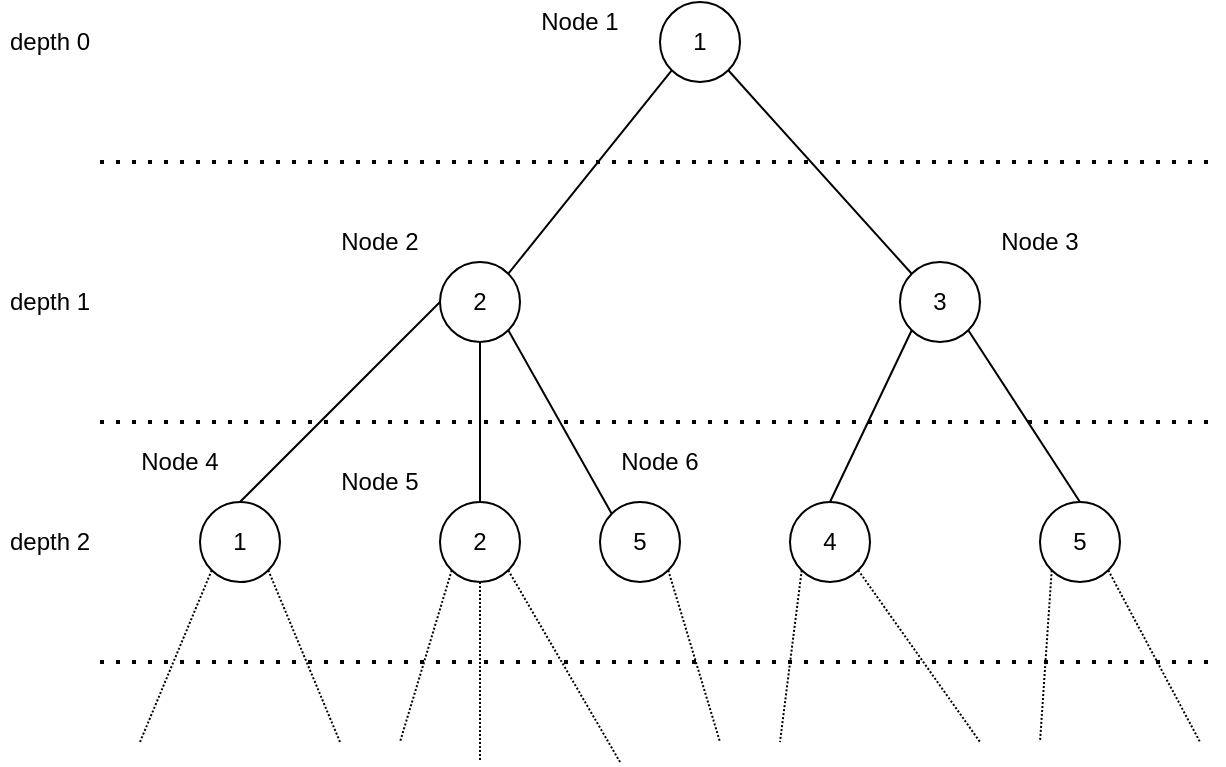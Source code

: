 <mxfile version="14.9.6" type="device"><diagram id="GWQSHCxO6dFDavIpJ-Qx" name="Page-1"><mxGraphModel dx="1038" dy="636" grid="1" gridSize="10" guides="1" tooltips="1" connect="1" arrows="1" fold="1" page="1" pageScale="1" pageWidth="850" pageHeight="1100" math="0" shadow="0"><root><mxCell id="0"/><mxCell id="1" parent="0"/><mxCell id="nOUTF6Rmt-87F8WOWkXG-10" style="rounded=0;orthogonalLoop=1;jettySize=auto;html=1;exitX=1;exitY=1;exitDx=0;exitDy=0;entryX=0;entryY=0;entryDx=0;entryDy=0;endArrow=none;endFill=0;" edge="1" parent="1" source="nOUTF6Rmt-87F8WOWkXG-1" target="nOUTF6Rmt-87F8WOWkXG-4"><mxGeometry relative="1" as="geometry"/></mxCell><mxCell id="nOUTF6Rmt-87F8WOWkXG-1" value="1" style="ellipse;whiteSpace=wrap;html=1;aspect=fixed;" vertex="1" parent="1"><mxGeometry x="360" y="80" width="40" height="40" as="geometry"/></mxCell><mxCell id="nOUTF6Rmt-87F8WOWkXG-13" style="edgeStyle=none;rounded=0;orthogonalLoop=1;jettySize=auto;html=1;exitX=0.5;exitY=1;exitDx=0;exitDy=0;entryX=0.5;entryY=0;entryDx=0;entryDy=0;endArrow=none;endFill=0;" edge="1" parent="1" source="nOUTF6Rmt-87F8WOWkXG-2" target="nOUTF6Rmt-87F8WOWkXG-7"><mxGeometry relative="1" as="geometry"/></mxCell><mxCell id="nOUTF6Rmt-87F8WOWkXG-14" style="edgeStyle=none;rounded=0;orthogonalLoop=1;jettySize=auto;html=1;exitX=0;exitY=0.5;exitDx=0;exitDy=0;entryX=0.5;entryY=0;entryDx=0;entryDy=0;endArrow=none;endFill=0;" edge="1" parent="1" source="nOUTF6Rmt-87F8WOWkXG-2" target="nOUTF6Rmt-87F8WOWkXG-8"><mxGeometry relative="1" as="geometry"/></mxCell><mxCell id="nOUTF6Rmt-87F8WOWkXG-24" style="edgeStyle=none;rounded=0;orthogonalLoop=1;jettySize=auto;html=1;exitX=1;exitY=1;exitDx=0;exitDy=0;entryX=0;entryY=0;entryDx=0;entryDy=0;endArrow=none;endFill=0;" edge="1" parent="1" source="nOUTF6Rmt-87F8WOWkXG-2" target="nOUTF6Rmt-87F8WOWkXG-23"><mxGeometry relative="1" as="geometry"/></mxCell><mxCell id="nOUTF6Rmt-87F8WOWkXG-2" value="2" style="ellipse;whiteSpace=wrap;html=1;aspect=fixed;" vertex="1" parent="1"><mxGeometry x="250" y="210" width="40" height="40" as="geometry"/></mxCell><mxCell id="nOUTF6Rmt-87F8WOWkXG-11" style="edgeStyle=none;rounded=0;orthogonalLoop=1;jettySize=auto;html=1;exitX=1;exitY=1;exitDx=0;exitDy=0;entryX=0.5;entryY=0;entryDx=0;entryDy=0;endArrow=none;endFill=0;" edge="1" parent="1" source="nOUTF6Rmt-87F8WOWkXG-4" target="nOUTF6Rmt-87F8WOWkXG-6"><mxGeometry relative="1" as="geometry"/></mxCell><mxCell id="nOUTF6Rmt-87F8WOWkXG-12" style="edgeStyle=none;rounded=0;orthogonalLoop=1;jettySize=auto;html=1;exitX=0;exitY=1;exitDx=0;exitDy=0;entryX=0.5;entryY=0;entryDx=0;entryDy=0;endArrow=none;endFill=0;" edge="1" parent="1" source="nOUTF6Rmt-87F8WOWkXG-4" target="nOUTF6Rmt-87F8WOWkXG-5"><mxGeometry relative="1" as="geometry"/></mxCell><mxCell id="nOUTF6Rmt-87F8WOWkXG-4" value="3" style="ellipse;whiteSpace=wrap;html=1;aspect=fixed;" vertex="1" parent="1"><mxGeometry x="480" y="210" width="40" height="40" as="geometry"/></mxCell><mxCell id="nOUTF6Rmt-87F8WOWkXG-26" style="edgeStyle=none;rounded=0;orthogonalLoop=1;jettySize=auto;html=1;exitX=1;exitY=1;exitDx=0;exitDy=0;dashed=1;dashPattern=1 1;endArrow=none;endFill=0;" edge="1" parent="1" source="nOUTF6Rmt-87F8WOWkXG-5"><mxGeometry relative="1" as="geometry"><mxPoint x="520" y="450" as="targetPoint"/></mxGeometry></mxCell><mxCell id="nOUTF6Rmt-87F8WOWkXG-27" style="edgeStyle=none;rounded=0;orthogonalLoop=1;jettySize=auto;html=1;exitX=0;exitY=1;exitDx=0;exitDy=0;dashed=1;dashPattern=1 1;endArrow=none;endFill=0;" edge="1" parent="1" source="nOUTF6Rmt-87F8WOWkXG-5"><mxGeometry relative="1" as="geometry"><mxPoint x="420" y="450" as="targetPoint"/></mxGeometry></mxCell><mxCell id="nOUTF6Rmt-87F8WOWkXG-5" value="4" style="ellipse;whiteSpace=wrap;html=1;aspect=fixed;" vertex="1" parent="1"><mxGeometry x="425" y="330" width="40" height="40" as="geometry"/></mxCell><mxCell id="nOUTF6Rmt-87F8WOWkXG-28" style="edgeStyle=none;rounded=0;orthogonalLoop=1;jettySize=auto;html=1;exitX=1;exitY=1;exitDx=0;exitDy=0;dashed=1;dashPattern=1 1;endArrow=none;endFill=0;" edge="1" parent="1" source="nOUTF6Rmt-87F8WOWkXG-6"><mxGeometry relative="1" as="geometry"><mxPoint x="630" y="450" as="targetPoint"/></mxGeometry></mxCell><mxCell id="nOUTF6Rmt-87F8WOWkXG-29" style="edgeStyle=none;rounded=0;orthogonalLoop=1;jettySize=auto;html=1;exitX=0;exitY=1;exitDx=0;exitDy=0;dashed=1;dashPattern=1 1;endArrow=none;endFill=0;" edge="1" parent="1" source="nOUTF6Rmt-87F8WOWkXG-6"><mxGeometry relative="1" as="geometry"><mxPoint x="550" y="450" as="targetPoint"/></mxGeometry></mxCell><mxCell id="nOUTF6Rmt-87F8WOWkXG-6" value="5" style="ellipse;whiteSpace=wrap;html=1;aspect=fixed;" vertex="1" parent="1"><mxGeometry x="550" y="330" width="40" height="40" as="geometry"/></mxCell><mxCell id="nOUTF6Rmt-87F8WOWkXG-20" style="edgeStyle=none;rounded=0;orthogonalLoop=1;jettySize=auto;html=1;exitX=0;exitY=1;exitDx=0;exitDy=0;dashed=1;dashPattern=1 1;endArrow=none;endFill=0;" edge="1" parent="1" source="nOUTF6Rmt-87F8WOWkXG-7"><mxGeometry relative="1" as="geometry"><mxPoint x="230" y="450" as="targetPoint"/></mxGeometry></mxCell><mxCell id="nOUTF6Rmt-87F8WOWkXG-21" style="edgeStyle=none;rounded=0;orthogonalLoop=1;jettySize=auto;html=1;exitX=0.5;exitY=1;exitDx=0;exitDy=0;dashed=1;dashPattern=1 1;endArrow=none;endFill=0;" edge="1" parent="1" source="nOUTF6Rmt-87F8WOWkXG-7"><mxGeometry relative="1" as="geometry"><mxPoint x="270" y="460" as="targetPoint"/></mxGeometry></mxCell><mxCell id="nOUTF6Rmt-87F8WOWkXG-22" style="edgeStyle=none;rounded=0;orthogonalLoop=1;jettySize=auto;html=1;exitX=1;exitY=1;exitDx=0;exitDy=0;dashed=1;dashPattern=1 1;endArrow=none;endFill=0;" edge="1" parent="1" source="nOUTF6Rmt-87F8WOWkXG-7"><mxGeometry relative="1" as="geometry"><mxPoint x="340" y="460" as="targetPoint"/></mxGeometry></mxCell><mxCell id="nOUTF6Rmt-87F8WOWkXG-7" value="2" style="ellipse;whiteSpace=wrap;html=1;aspect=fixed;" vertex="1" parent="1"><mxGeometry x="250" y="330" width="40" height="40" as="geometry"/></mxCell><mxCell id="nOUTF6Rmt-87F8WOWkXG-18" style="edgeStyle=none;rounded=0;orthogonalLoop=1;jettySize=auto;html=1;exitX=0;exitY=1;exitDx=0;exitDy=0;endArrow=none;endFill=0;dashed=1;dashPattern=1 1;" edge="1" parent="1" source="nOUTF6Rmt-87F8WOWkXG-8"><mxGeometry relative="1" as="geometry"><mxPoint x="100" y="450" as="targetPoint"/></mxGeometry></mxCell><mxCell id="nOUTF6Rmt-87F8WOWkXG-19" style="edgeStyle=none;rounded=0;orthogonalLoop=1;jettySize=auto;html=1;exitX=1;exitY=1;exitDx=0;exitDy=0;dashed=1;dashPattern=1 1;endArrow=none;endFill=0;" edge="1" parent="1" source="nOUTF6Rmt-87F8WOWkXG-8"><mxGeometry relative="1" as="geometry"><mxPoint x="200" y="450" as="targetPoint"/></mxGeometry></mxCell><mxCell id="nOUTF6Rmt-87F8WOWkXG-8" value="1" style="ellipse;whiteSpace=wrap;html=1;aspect=fixed;" vertex="1" parent="1"><mxGeometry x="130" y="330" width="40" height="40" as="geometry"/></mxCell><mxCell id="nOUTF6Rmt-87F8WOWkXG-9" value="" style="endArrow=none;html=1;exitX=1;exitY=0;exitDx=0;exitDy=0;entryX=0;entryY=1;entryDx=0;entryDy=0;" edge="1" parent="1" source="nOUTF6Rmt-87F8WOWkXG-2" target="nOUTF6Rmt-87F8WOWkXG-1"><mxGeometry width="50" height="50" relative="1" as="geometry"><mxPoint x="310" y="160" as="sourcePoint"/><mxPoint x="360" y="110" as="targetPoint"/></mxGeometry></mxCell><mxCell id="nOUTF6Rmt-87F8WOWkXG-15" value="" style="endArrow=none;dashed=1;html=1;dashPattern=1 3;strokeWidth=2;" edge="1" parent="1"><mxGeometry width="50" height="50" relative="1" as="geometry"><mxPoint x="80" y="160" as="sourcePoint"/><mxPoint x="640" y="160" as="targetPoint"/></mxGeometry></mxCell><mxCell id="nOUTF6Rmt-87F8WOWkXG-16" value="" style="endArrow=none;dashed=1;html=1;dashPattern=1 3;strokeWidth=2;" edge="1" parent="1"><mxGeometry width="50" height="50" relative="1" as="geometry"><mxPoint x="80" y="290" as="sourcePoint"/><mxPoint x="640" y="290" as="targetPoint"/></mxGeometry></mxCell><mxCell id="nOUTF6Rmt-87F8WOWkXG-17" value="" style="endArrow=none;dashed=1;html=1;dashPattern=1 3;strokeWidth=2;" edge="1" parent="1"><mxGeometry width="50" height="50" relative="1" as="geometry"><mxPoint x="80" y="410" as="sourcePoint"/><mxPoint x="640" y="410" as="targetPoint"/></mxGeometry></mxCell><mxCell id="nOUTF6Rmt-87F8WOWkXG-25" style="edgeStyle=none;rounded=0;orthogonalLoop=1;jettySize=auto;html=1;exitX=1;exitY=1;exitDx=0;exitDy=0;dashed=1;dashPattern=1 1;endArrow=none;endFill=0;" edge="1" parent="1" source="nOUTF6Rmt-87F8WOWkXG-23"><mxGeometry relative="1" as="geometry"><mxPoint x="390" y="450" as="targetPoint"/></mxGeometry></mxCell><mxCell id="nOUTF6Rmt-87F8WOWkXG-23" value="5" style="ellipse;whiteSpace=wrap;html=1;aspect=fixed;" vertex="1" parent="1"><mxGeometry x="330" y="330" width="40" height="40" as="geometry"/></mxCell><mxCell id="nOUTF6Rmt-87F8WOWkXG-30" value="depth 0" style="text;html=1;strokeColor=none;fillColor=none;align=center;verticalAlign=middle;whiteSpace=wrap;rounded=0;" vertex="1" parent="1"><mxGeometry x="30" y="90" width="50" height="20" as="geometry"/></mxCell><mxCell id="nOUTF6Rmt-87F8WOWkXG-31" value="depth 1" style="text;html=1;strokeColor=none;fillColor=none;align=center;verticalAlign=middle;whiteSpace=wrap;rounded=0;" vertex="1" parent="1"><mxGeometry x="30" y="220" width="50" height="20" as="geometry"/></mxCell><mxCell id="nOUTF6Rmt-87F8WOWkXG-32" value="depth 2" style="text;html=1;strokeColor=none;fillColor=none;align=center;verticalAlign=middle;whiteSpace=wrap;rounded=0;" vertex="1" parent="1"><mxGeometry x="30" y="340" width="50" height="20" as="geometry"/></mxCell><mxCell id="nOUTF6Rmt-87F8WOWkXG-33" value="Node 1" style="text;html=1;strokeColor=none;fillColor=none;align=center;verticalAlign=middle;whiteSpace=wrap;rounded=0;" vertex="1" parent="1"><mxGeometry x="290" y="80" width="60" height="20" as="geometry"/></mxCell><mxCell id="nOUTF6Rmt-87F8WOWkXG-34" value="Node 3" style="text;html=1;strokeColor=none;fillColor=none;align=center;verticalAlign=middle;whiteSpace=wrap;rounded=0;" vertex="1" parent="1"><mxGeometry x="520" y="190" width="60" height="20" as="geometry"/></mxCell><mxCell id="nOUTF6Rmt-87F8WOWkXG-35" value="Node 2" style="text;html=1;strokeColor=none;fillColor=none;align=center;verticalAlign=middle;whiteSpace=wrap;rounded=0;" vertex="1" parent="1"><mxGeometry x="190" y="190" width="60" height="20" as="geometry"/></mxCell><mxCell id="nOUTF6Rmt-87F8WOWkXG-36" value="Node 6" style="text;html=1;strokeColor=none;fillColor=none;align=center;verticalAlign=middle;whiteSpace=wrap;rounded=0;" vertex="1" parent="1"><mxGeometry x="330" y="300" width="60" height="20" as="geometry"/></mxCell><mxCell id="nOUTF6Rmt-87F8WOWkXG-37" value="Node 5" style="text;html=1;strokeColor=none;fillColor=none;align=center;verticalAlign=middle;whiteSpace=wrap;rounded=0;" vertex="1" parent="1"><mxGeometry x="190" y="310" width="60" height="20" as="geometry"/></mxCell><mxCell id="nOUTF6Rmt-87F8WOWkXG-38" value="Node 4" style="text;html=1;strokeColor=none;fillColor=none;align=center;verticalAlign=middle;whiteSpace=wrap;rounded=0;" vertex="1" parent="1"><mxGeometry x="90" y="300" width="60" height="20" as="geometry"/></mxCell></root></mxGraphModel></diagram></mxfile>